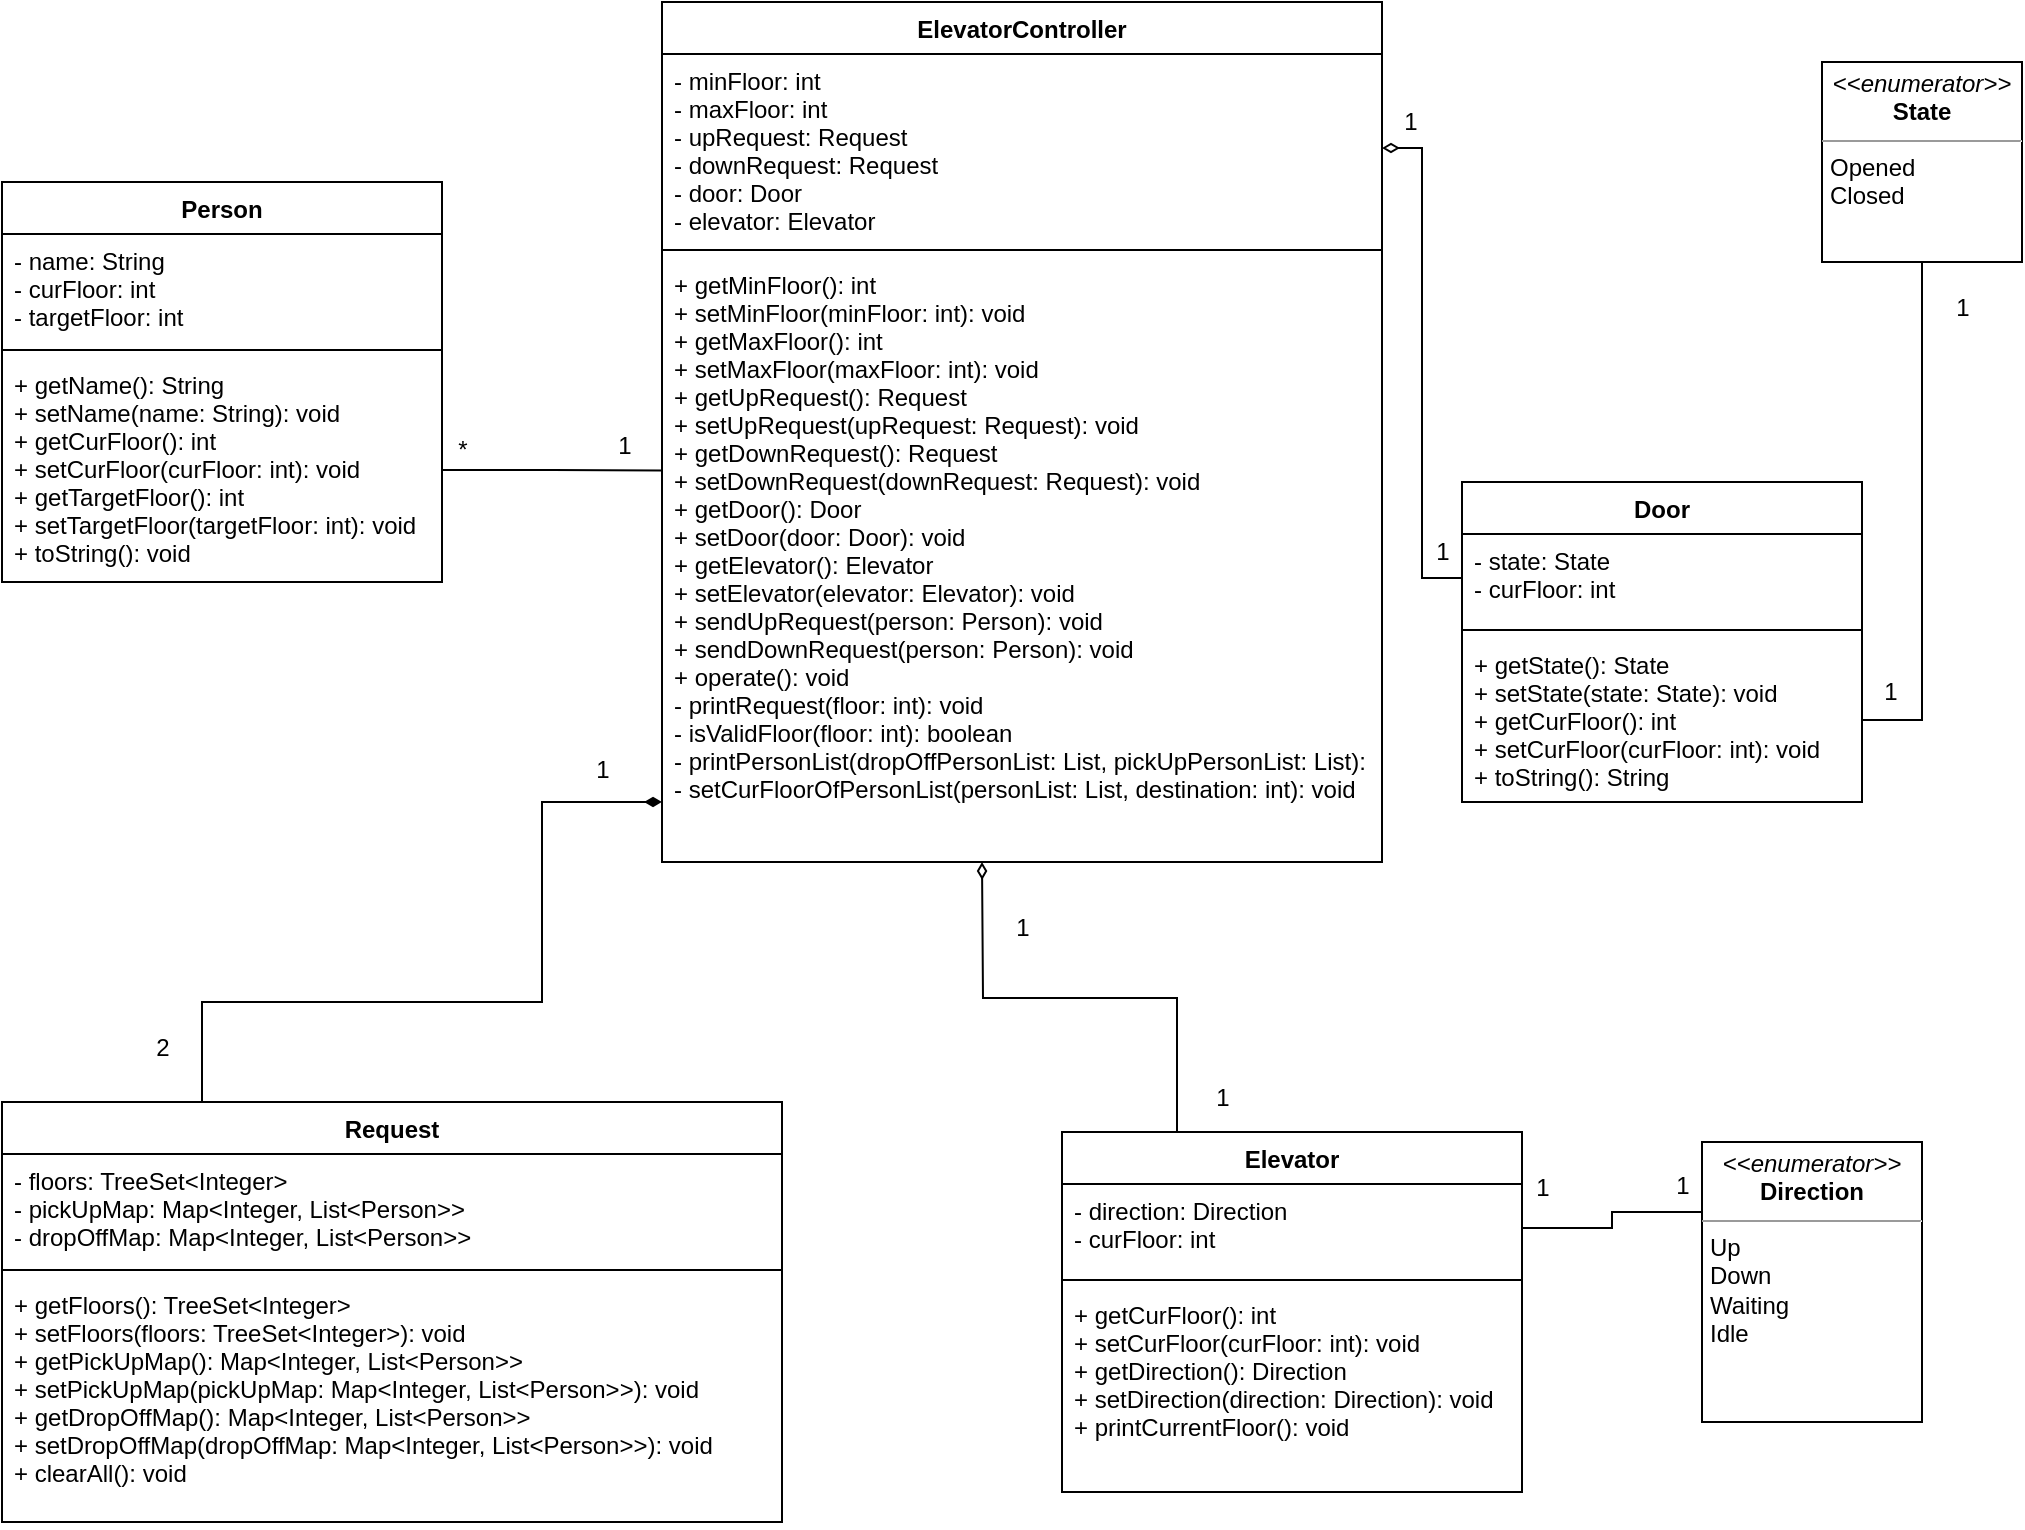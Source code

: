 <mxfile version="20.8.23" type="device"><diagram name="Page-1" id="8QC1naTL8GqliDDhVI_w"><mxGraphModel dx="1193" dy="694" grid="1" gridSize="10" guides="1" tooltips="1" connect="1" arrows="1" fold="1" page="1" pageScale="1" pageWidth="1100" pageHeight="850" math="0" shadow="0"><root><mxCell id="0"/><mxCell id="1" parent="0"/><mxCell id="GyOWuT_PDsDiM_PxpR81-1" value="ElevatorController" style="swimlane;fontStyle=1;align=center;verticalAlign=top;childLayout=stackLayout;horizontal=1;startSize=26;horizontalStack=0;resizeParent=1;resizeParentMax=0;resizeLast=0;collapsible=1;marginBottom=0;" parent="1" vertex="1"><mxGeometry x="390" y="20" width="360" height="430" as="geometry"/></mxCell><mxCell id="GyOWuT_PDsDiM_PxpR81-2" value="- minFloor: int&#10;- maxFloor: int&#10;- upRequest: Request&#10;- downRequest: Request&#10;- door: Door&#10;- elevator: Elevator" style="text;strokeColor=none;fillColor=none;align=left;verticalAlign=top;spacingLeft=4;spacingRight=4;overflow=hidden;rotatable=0;points=[[0,0.5],[1,0.5]];portConstraint=eastwest;" parent="GyOWuT_PDsDiM_PxpR81-1" vertex="1"><mxGeometry y="26" width="360" height="94" as="geometry"/></mxCell><mxCell id="GyOWuT_PDsDiM_PxpR81-3" value="" style="line;strokeWidth=1;fillColor=none;align=left;verticalAlign=middle;spacingTop=-1;spacingLeft=3;spacingRight=3;rotatable=0;labelPosition=right;points=[];portConstraint=eastwest;strokeColor=inherit;" parent="GyOWuT_PDsDiM_PxpR81-1" vertex="1"><mxGeometry y="120" width="360" height="8" as="geometry"/></mxCell><mxCell id="GyOWuT_PDsDiM_PxpR81-4" value="+ getMinFloor(): int&#10;+ setMinFloor(minFloor: int): void&#10;+ getMaxFloor(): int&#10;+ setMaxFloor(maxFloor: int): void&#10;+ getUpRequest(): Request&#10;+ setUpRequest(upRequest: Request): void&#10;+ getDownRequest(): Request&#10;+ setDownRequest(downRequest: Request): void&#10;+ getDoor(): Door&#10;+ setDoor(door: Door): void&#10;+ getElevator(): Elevator&#10;+ setElevator(elevator: Elevator): void&#10;+ sendUpRequest(person: Person): void&#10;+ sendDownRequest(person: Person): void&#10;+ operate(): void&#10;- printRequest(floor: int): void&#10;- isValidFloor(floor: int): boolean&#10;- printPersonList(dropOffPersonList: List, pickUpPersonList: List): void&#10;- setCurFloorOfPersonList(personList: List, destination: int): void" style="text;strokeColor=none;fillColor=none;align=left;verticalAlign=top;spacingLeft=4;spacingRight=4;overflow=hidden;rotatable=0;points=[[0,0.5],[1,0.5]];portConstraint=eastwest;" parent="GyOWuT_PDsDiM_PxpR81-1" vertex="1"><mxGeometry y="128" width="360" height="302" as="geometry"/></mxCell><mxCell id="GyOWuT_PDsDiM_PxpR81-5" value="Person" style="swimlane;fontStyle=1;align=center;verticalAlign=top;childLayout=stackLayout;horizontal=1;startSize=26;horizontalStack=0;resizeParent=1;resizeParentMax=0;resizeLast=0;collapsible=1;marginBottom=0;" parent="1" vertex="1"><mxGeometry x="60" y="110" width="220" height="200" as="geometry"/></mxCell><mxCell id="GyOWuT_PDsDiM_PxpR81-6" value="- name: String&#10;- curFloor: int&#10;- targetFloor: int" style="text;strokeColor=none;fillColor=none;align=left;verticalAlign=top;spacingLeft=4;spacingRight=4;overflow=hidden;rotatable=0;points=[[0,0.5],[1,0.5]];portConstraint=eastwest;" parent="GyOWuT_PDsDiM_PxpR81-5" vertex="1"><mxGeometry y="26" width="220" height="54" as="geometry"/></mxCell><mxCell id="GyOWuT_PDsDiM_PxpR81-7" value="" style="line;strokeWidth=1;fillColor=none;align=left;verticalAlign=middle;spacingTop=-1;spacingLeft=3;spacingRight=3;rotatable=0;labelPosition=right;points=[];portConstraint=eastwest;strokeColor=inherit;" parent="GyOWuT_PDsDiM_PxpR81-5" vertex="1"><mxGeometry y="80" width="220" height="8" as="geometry"/></mxCell><mxCell id="GyOWuT_PDsDiM_PxpR81-8" value="+ getName(): String&#10;+ setName(name: String): void&#10;+ getCurFloor(): int&#10;+ setCurFloor(curFloor: int): void&#10;+ getTargetFloor(): int&#10;+ setTargetFloor(targetFloor: int): void&#10;+ toString(): void" style="text;strokeColor=none;fillColor=none;align=left;verticalAlign=top;spacingLeft=4;spacingRight=4;overflow=hidden;rotatable=0;points=[[0,0.5],[1,0.5]];portConstraint=eastwest;" parent="GyOWuT_PDsDiM_PxpR81-5" vertex="1"><mxGeometry y="88" width="220" height="112" as="geometry"/></mxCell><mxCell id="2XhQ8BetW3drGBOLcRXZ-1" value="Door" style="swimlane;fontStyle=1;align=center;verticalAlign=top;childLayout=stackLayout;horizontal=1;startSize=26;horizontalStack=0;resizeParent=1;resizeParentMax=0;resizeLast=0;collapsible=1;marginBottom=0;" parent="1" vertex="1"><mxGeometry x="790" y="260" width="200" height="160" as="geometry"/></mxCell><mxCell id="2XhQ8BetW3drGBOLcRXZ-2" value="- state: State&#10;- curFloor: int" style="text;strokeColor=none;fillColor=none;align=left;verticalAlign=top;spacingLeft=4;spacingRight=4;overflow=hidden;rotatable=0;points=[[0,0.5],[1,0.5]];portConstraint=eastwest;" parent="2XhQ8BetW3drGBOLcRXZ-1" vertex="1"><mxGeometry y="26" width="200" height="44" as="geometry"/></mxCell><mxCell id="2XhQ8BetW3drGBOLcRXZ-3" value="" style="line;strokeWidth=1;fillColor=none;align=left;verticalAlign=middle;spacingTop=-1;spacingLeft=3;spacingRight=3;rotatable=0;labelPosition=right;points=[];portConstraint=eastwest;strokeColor=inherit;" parent="2XhQ8BetW3drGBOLcRXZ-1" vertex="1"><mxGeometry y="70" width="200" height="8" as="geometry"/></mxCell><mxCell id="2XhQ8BetW3drGBOLcRXZ-4" value="+ getState(): State&#10;+ setState(state: State): void&#10;+ getCurFloor(): int&#10;+ setCurFloor(curFloor: int): void&#10;+ toString(): String" style="text;strokeColor=none;fillColor=none;align=left;verticalAlign=top;spacingLeft=4;spacingRight=4;overflow=hidden;rotatable=0;points=[[0,0.5],[1,0.5]];portConstraint=eastwest;" parent="2XhQ8BetW3drGBOLcRXZ-1" vertex="1"><mxGeometry y="78" width="200" height="82" as="geometry"/></mxCell><mxCell id="2XhQ8BetW3drGBOLcRXZ-5" value="&lt;p style=&quot;margin:0px;margin-top:4px;text-align:center;&quot;&gt;&lt;i&gt;&amp;lt;&amp;lt;enumerator&amp;gt;&amp;gt;&lt;/i&gt;&lt;br&gt;&lt;b&gt;State&lt;/b&gt;&lt;/p&gt;&lt;hr size=&quot;1&quot;&gt;&lt;p style=&quot;margin:0px;margin-left:4px;&quot;&gt;Opened&lt;/p&gt;&lt;p style=&quot;margin:0px;margin-left:4px;&quot;&gt;Closed&lt;/p&gt;" style="verticalAlign=top;align=left;overflow=fill;fontSize=12;fontFamily=Helvetica;html=1;" parent="1" vertex="1"><mxGeometry x="970" y="50" width="100" height="100" as="geometry"/></mxCell><mxCell id="2XhQ8BetW3drGBOLcRXZ-16" style="edgeStyle=orthogonalEdgeStyle;rounded=0;orthogonalLoop=1;jettySize=auto;html=1;exitX=0.5;exitY=0;exitDx=0;exitDy=0;endArrow=diamondThin;endFill=1;startArrow=none;startFill=0;" parent="1" source="2XhQ8BetW3drGBOLcRXZ-9" target="GyOWuT_PDsDiM_PxpR81-4" edge="1"><mxGeometry relative="1" as="geometry"><Array as="points"><mxPoint x="160" y="570"/><mxPoint x="160" y="520"/><mxPoint x="330" y="520"/><mxPoint x="330" y="420"/></Array></mxGeometry></mxCell><mxCell id="2XhQ8BetW3drGBOLcRXZ-9" value="Request" style="swimlane;fontStyle=1;align=center;verticalAlign=top;childLayout=stackLayout;horizontal=1;startSize=26;horizontalStack=0;resizeParent=1;resizeParentMax=0;resizeLast=0;collapsible=1;marginBottom=0;" parent="1" vertex="1"><mxGeometry x="60" y="570" width="390" height="210" as="geometry"/></mxCell><mxCell id="2XhQ8BetW3drGBOLcRXZ-10" value="- floors: TreeSet&lt;Integer&gt;&#10;- pickUpMap: Map&lt;Integer, List&lt;Person&gt;&gt;&#10;- dropOffMap: Map&lt;Integer, List&lt;Person&gt;&gt;" style="text;strokeColor=none;fillColor=none;align=left;verticalAlign=top;spacingLeft=4;spacingRight=4;overflow=hidden;rotatable=0;points=[[0,0.5],[1,0.5]];portConstraint=eastwest;" parent="2XhQ8BetW3drGBOLcRXZ-9" vertex="1"><mxGeometry y="26" width="390" height="54" as="geometry"/></mxCell><mxCell id="2XhQ8BetW3drGBOLcRXZ-11" value="" style="line;strokeWidth=1;fillColor=none;align=left;verticalAlign=middle;spacingTop=-1;spacingLeft=3;spacingRight=3;rotatable=0;labelPosition=right;points=[];portConstraint=eastwest;strokeColor=inherit;" parent="2XhQ8BetW3drGBOLcRXZ-9" vertex="1"><mxGeometry y="80" width="390" height="8" as="geometry"/></mxCell><mxCell id="2XhQ8BetW3drGBOLcRXZ-12" value="+ getFloors(): TreeSet&lt;Integer&gt;&#10;+ setFloors(floors: TreeSet&lt;Integer&gt;): void&#10;+ getPickUpMap(): Map&lt;Integer, List&lt;Person&gt;&gt;&#10;+ setPickUpMap(pickUpMap: Map&lt;Integer, List&lt;Person&gt;&gt;): void&#10;+ getDropOffMap(): Map&lt;Integer, List&lt;Person&gt;&gt;&#10;+ setDropOffMap(dropOffMap: Map&lt;Integer, List&lt;Person&gt;&gt;): void&#10;+ clearAll(): void" style="text;strokeColor=none;fillColor=none;align=left;verticalAlign=top;spacingLeft=4;spacingRight=4;overflow=hidden;rotatable=0;points=[[0,0.5],[1,0.5]];portConstraint=eastwest;" parent="2XhQ8BetW3drGBOLcRXZ-9" vertex="1"><mxGeometry y="88" width="390" height="122" as="geometry"/></mxCell><mxCell id="2XhQ8BetW3drGBOLcRXZ-17" style="edgeStyle=orthogonalEdgeStyle;rounded=0;orthogonalLoop=1;jettySize=auto;html=1;exitX=1;exitY=0.5;exitDx=0;exitDy=0;fontSize=22;endArrow=none;endFill=0;" parent="1" source="2XhQ8BetW3drGBOLcRXZ-4" target="2XhQ8BetW3drGBOLcRXZ-5" edge="1"><mxGeometry relative="1" as="geometry"/></mxCell><mxCell id="2XhQ8BetW3drGBOLcRXZ-18" style="edgeStyle=orthogonalEdgeStyle;rounded=0;orthogonalLoop=1;jettySize=auto;html=1;exitX=1;exitY=0.5;exitDx=0;exitDy=0;fontSize=22;endArrow=none;endFill=0;startArrow=diamondThin;startFill=0;" parent="1" source="GyOWuT_PDsDiM_PxpR81-2" target="2XhQ8BetW3drGBOLcRXZ-2" edge="1"><mxGeometry relative="1" as="geometry"/></mxCell><mxCell id="2XhQ8BetW3drGBOLcRXZ-20" value="1" style="text;html=1;align=center;verticalAlign=middle;resizable=0;points=[];autosize=1;strokeColor=none;fillColor=none;fontSize=12;" parent="1" vertex="1"><mxGeometry x="345" y="389" width="30" height="30" as="geometry"/></mxCell><mxCell id="2XhQ8BetW3drGBOLcRXZ-21" value="&lt;font style=&quot;font-size: 12px;&quot;&gt;2&lt;/font&gt;" style="text;html=1;align=center;verticalAlign=middle;resizable=0;points=[];autosize=1;strokeColor=none;fillColor=none;fontSize=22;" parent="1" vertex="1"><mxGeometry x="125" y="520" width="30" height="40" as="geometry"/></mxCell><mxCell id="2XhQ8BetW3drGBOLcRXZ-25" value="&lt;font style=&quot;font-size: 12px;&quot;&gt;1&lt;/font&gt;" style="text;html=1;align=center;verticalAlign=middle;resizable=0;points=[];autosize=1;strokeColor=none;fillColor=none;fontSize=22;" parent="1" vertex="1"><mxGeometry x="749" y="57" width="30" height="40" as="geometry"/></mxCell><mxCell id="2XhQ8BetW3drGBOLcRXZ-26" value="&lt;font style=&quot;font-size: 12px;&quot;&gt;1&lt;/font&gt;" style="text;html=1;align=center;verticalAlign=middle;resizable=0;points=[];autosize=1;strokeColor=none;fillColor=none;fontSize=22;" parent="1" vertex="1"><mxGeometry x="1025" y="150" width="30" height="40" as="geometry"/></mxCell><mxCell id="2XhQ8BetW3drGBOLcRXZ-27" value="&lt;font style=&quot;font-size: 12px;&quot;&gt;1&lt;/font&gt;" style="text;html=1;align=center;verticalAlign=middle;resizable=0;points=[];autosize=1;strokeColor=none;fillColor=none;fontSize=22;" parent="1" vertex="1"><mxGeometry x="989" y="342" width="30" height="40" as="geometry"/></mxCell><mxCell id="RU0OznVvlVWEFI5-aC2u-5" style="edgeStyle=orthogonalEdgeStyle;rounded=0;orthogonalLoop=1;jettySize=auto;html=1;exitX=0.25;exitY=0;exitDx=0;exitDy=0;endArrow=diamondThin;endFill=0;" edge="1" parent="1" source="RU0OznVvlVWEFI5-aC2u-1"><mxGeometry relative="1" as="geometry"><mxPoint x="550" y="450" as="targetPoint"/></mxGeometry></mxCell><mxCell id="RU0OznVvlVWEFI5-aC2u-1" value="Elevator" style="swimlane;fontStyle=1;align=center;verticalAlign=top;childLayout=stackLayout;horizontal=1;startSize=26;horizontalStack=0;resizeParent=1;resizeParentMax=0;resizeLast=0;collapsible=1;marginBottom=0;" vertex="1" parent="1"><mxGeometry x="590" y="585" width="230" height="180" as="geometry"/></mxCell><mxCell id="RU0OznVvlVWEFI5-aC2u-2" value="- direction: Direction&#10;- curFloor: int&#10;" style="text;strokeColor=none;fillColor=none;align=left;verticalAlign=top;spacingLeft=4;spacingRight=4;overflow=hidden;rotatable=0;points=[[0,0.5],[1,0.5]];portConstraint=eastwest;" vertex="1" parent="RU0OznVvlVWEFI5-aC2u-1"><mxGeometry y="26" width="230" height="44" as="geometry"/></mxCell><mxCell id="RU0OznVvlVWEFI5-aC2u-3" value="" style="line;strokeWidth=1;fillColor=none;align=left;verticalAlign=middle;spacingTop=-1;spacingLeft=3;spacingRight=3;rotatable=0;labelPosition=right;points=[];portConstraint=eastwest;strokeColor=inherit;" vertex="1" parent="RU0OznVvlVWEFI5-aC2u-1"><mxGeometry y="70" width="230" height="8" as="geometry"/></mxCell><mxCell id="RU0OznVvlVWEFI5-aC2u-4" value="+ getCurFloor(): int&#10;+ setCurFloor(curFloor: int): void&#10;+ getDirection(): Direction&#10;+ setDirection(direction: Direction): void&#10;+ printCurrentFloor(): void" style="text;strokeColor=none;fillColor=none;align=left;verticalAlign=top;spacingLeft=4;spacingRight=4;overflow=hidden;rotatable=0;points=[[0,0.5],[1,0.5]];portConstraint=eastwest;" vertex="1" parent="RU0OznVvlVWEFI5-aC2u-1"><mxGeometry y="78" width="230" height="102" as="geometry"/></mxCell><mxCell id="RU0OznVvlVWEFI5-aC2u-7" value="&lt;font style=&quot;font-size: 12px;&quot;&gt;1&lt;/font&gt;" style="text;html=1;align=center;verticalAlign=middle;resizable=0;points=[];autosize=1;strokeColor=none;fillColor=none;fontSize=22;" vertex="1" parent="1"><mxGeometry x="555" y="460" width="30" height="40" as="geometry"/></mxCell><mxCell id="RU0OznVvlVWEFI5-aC2u-8" value="&lt;font style=&quot;font-size: 12px;&quot;&gt;1&lt;/font&gt;" style="text;html=1;align=center;verticalAlign=middle;resizable=0;points=[];autosize=1;strokeColor=none;fillColor=none;fontSize=22;" vertex="1" parent="1"><mxGeometry x="655" y="545" width="30" height="40" as="geometry"/></mxCell><mxCell id="RU0OznVvlVWEFI5-aC2u-9" value="&lt;p style=&quot;margin:0px;margin-top:4px;text-align:center;&quot;&gt;&lt;i&gt;&amp;lt;&amp;lt;enumerator&amp;gt;&amp;gt;&lt;/i&gt;&lt;br&gt;&lt;b&gt;Direction&lt;/b&gt;&lt;/p&gt;&lt;hr size=&quot;1&quot;&gt;&lt;p style=&quot;margin:0px;margin-left:4px;&quot;&gt;Up&lt;/p&gt;&lt;p style=&quot;margin:0px;margin-left:4px;&quot;&gt;Down&lt;/p&gt;&lt;p style=&quot;margin:0px;margin-left:4px;&quot;&gt;Waiting&lt;/p&gt;&lt;p style=&quot;margin:0px;margin-left:4px;&quot;&gt;Idle&lt;/p&gt;" style="verticalAlign=top;align=left;overflow=fill;fontSize=12;fontFamily=Helvetica;html=1;" vertex="1" parent="1"><mxGeometry x="910" y="590" width="110" height="140" as="geometry"/></mxCell><mxCell id="RU0OznVvlVWEFI5-aC2u-10" style="edgeStyle=orthogonalEdgeStyle;rounded=0;orthogonalLoop=1;jettySize=auto;html=1;exitX=1;exitY=0.5;exitDx=0;exitDy=0;entryX=0;entryY=0.25;entryDx=0;entryDy=0;startArrow=none;startFill=0;endArrow=none;endFill=0;" edge="1" parent="1" source="RU0OznVvlVWEFI5-aC2u-2" target="RU0OznVvlVWEFI5-aC2u-9"><mxGeometry relative="1" as="geometry"/></mxCell><mxCell id="RU0OznVvlVWEFI5-aC2u-11" value="&lt;font style=&quot;font-size: 12px;&quot;&gt;1&lt;/font&gt;" style="text;html=1;align=center;verticalAlign=middle;resizable=0;points=[];autosize=1;strokeColor=none;fillColor=none;fontSize=22;" vertex="1" parent="1"><mxGeometry x="815" y="590" width="30" height="40" as="geometry"/></mxCell><mxCell id="RU0OznVvlVWEFI5-aC2u-12" value="&lt;font style=&quot;font-size: 12px;&quot;&gt;1&lt;/font&gt;" style="text;html=1;align=center;verticalAlign=middle;resizable=0;points=[];autosize=1;strokeColor=none;fillColor=none;fontSize=22;" vertex="1" parent="1"><mxGeometry x="885" y="589" width="30" height="40" as="geometry"/></mxCell><mxCell id="RU0OznVvlVWEFI5-aC2u-19" style="edgeStyle=orthogonalEdgeStyle;rounded=0;orthogonalLoop=1;jettySize=auto;html=1;exitX=1;exitY=0.5;exitDx=0;exitDy=0;entryX=0;entryY=0.352;entryDx=0;entryDy=0;entryPerimeter=0;startArrow=none;startFill=0;endArrow=none;endFill=0;" edge="1" parent="1" source="GyOWuT_PDsDiM_PxpR81-8" target="GyOWuT_PDsDiM_PxpR81-4"><mxGeometry relative="1" as="geometry"/></mxCell><mxCell id="RU0OznVvlVWEFI5-aC2u-20" value="&lt;font style=&quot;font-size: 12px;&quot;&gt;1&lt;/font&gt;" style="text;html=1;align=center;verticalAlign=middle;resizable=0;points=[];autosize=1;strokeColor=none;fillColor=none;fontSize=22;" vertex="1" parent="1"><mxGeometry x="765" y="272" width="30" height="40" as="geometry"/></mxCell><mxCell id="RU0OznVvlVWEFI5-aC2u-21" value="*" style="text;html=1;align=center;verticalAlign=middle;resizable=0;points=[];autosize=1;strokeColor=none;fillColor=none;" vertex="1" parent="1"><mxGeometry x="275" y="229" width="30" height="30" as="geometry"/></mxCell><mxCell id="RU0OznVvlVWEFI5-aC2u-22" value="1" style="text;html=1;align=center;verticalAlign=middle;resizable=0;points=[];autosize=1;strokeColor=none;fillColor=none;" vertex="1" parent="1"><mxGeometry x="356" y="227" width="30" height="30" as="geometry"/></mxCell></root></mxGraphModel></diagram></mxfile>